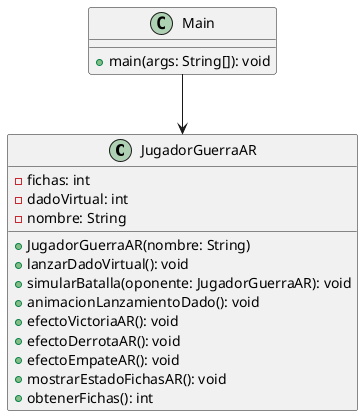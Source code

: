 @startuml

class JugadorGuerraAR {
    - fichas: int
    - dadoVirtual: int
    - nombre: String

    + JugadorGuerraAR(nombre: String)
    + lanzarDadoVirtual(): void
    + simularBatalla(oponente: JugadorGuerraAR): void
    + animacionLanzamientoDado(): void
    + efectoVictoriaAR(): void
    + efectoDerrotaAR(): void
    + efectoEmpateAR(): void
    + mostrarEstadoFichasAR(): void
    + obtenerFichas(): int
}

class Main {
    + main(args: String[]): void
}

Main --> JugadorGuerraAR

@enduml
